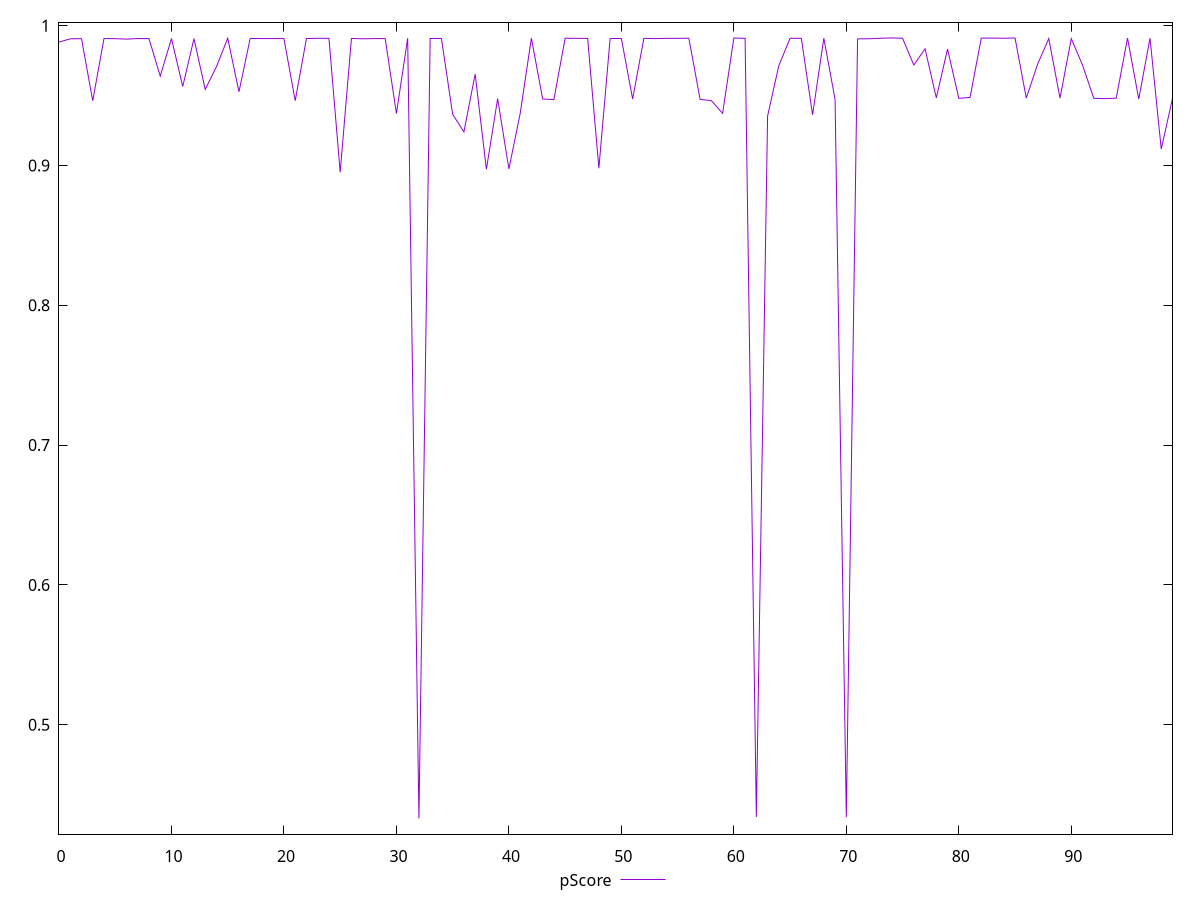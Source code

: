 reset

$pScore <<EOF
0 0.9883171533539423
1 0.9906647108288297
2 0.9907562363707418
3 0.9463011417696521
4 0.9908655391905423
5 0.9907830800317428
6 0.9904520873223028
7 0.9908436451879545
8 0.990840144305922
9 0.9639393446799754
10 0.990862619037334
11 0.9565260776942098
12 0.9907992836673591
13 0.9544352230612125
14 0.9707619971186803
15 0.9910742175062852
16 0.952746979188778
17 0.9909793145804104
18 0.9908359707294425
19 0.9908416311027286
20 0.9908218324983601
21 0.9463839411212915
22 0.9908863671228596
23 0.9910249455990348
24 0.9910611764722619
25 0.895194178184638
26 0.9909205336898608
27 0.9906916778604762
28 0.9908218324983601
29 0.9908556749189386
30 0.937238890838458
31 0.9910992477812774
32 0.4328718174806123
33 0.9908967559718785
34 0.990938723412533
35 0.9366277020679542
36 0.9240693765115302
37 0.9654599128940904
38 0.8972864468878529
39 0.9478752846193782
40 0.8975404628539811
41 0.9371174136453774
42 0.991150975865489
43 0.9476582421846338
44 0.9471716800949844
45 0.9911008207158065
46 0.9909725547940016
47 0.9910013467767338
48 0.8981025761232547
49 0.9908899982455478
50 0.9909133837480545
51 0.9476193924870953
52 0.9909874450748558
53 0.9908215683034036
54 0.9910018201495094
55 0.990974073107391
56 0.9910907926669668
57 0.9473238983047747
58 0.9464490544888923
59 0.9373524558723225
60 0.9912180191423214
61 0.9910060796751339
62 0.43401745928528956
63 0.9354496785136552
64 0.9715096192246535
65 0.9910646146472937
66 0.9909852648332942
67 0.936319472134944
68 0.9910841183251394
69 0.9472976622569379
70 0.43386514906074286
71 0.9906562444329694
72 0.990689809033927
73 0.9910380021577874
74 0.9913160099451588
75 0.9910793453119757
76 0.971911384269508
77 0.9835429231226669
78 0.9483936181132115
79 0.9833537864270727
80 0.9480703968003047
81 0.9487172092274567
82 0.9911839852522171
83 0.9911952863802508
84 0.9910837421957307
85 0.9912621730616817
86 0.9482569533759392
87 0.9723902676892993
88 0.9908285315637645
89 0.9482113774438499
90 0.9907907872113808
91 0.9718948916927943
92 0.9481157926804378
93 0.9478540254193621
94 0.9482287913907341
95 0.9912048082621292
96 0.9475630633738585
97 0.99112347626896
98 0.9117398698187433
99 0.9480200138396505
EOF

set key outside below
set xrange [0:99]
set yrange [0.4217029336313214:1.0024848937944497]
set trange [0.4217029336313214:1.0024848937944497]
set terminal svg size 640, 500 enhanced background rgb 'white'
set output "reports/report_00032_2021-02-25T10-28-15.087Z/largest-contentful-paint/samples/agenda/pScore/values.svg"

plot $pScore title "pScore" with line

reset

